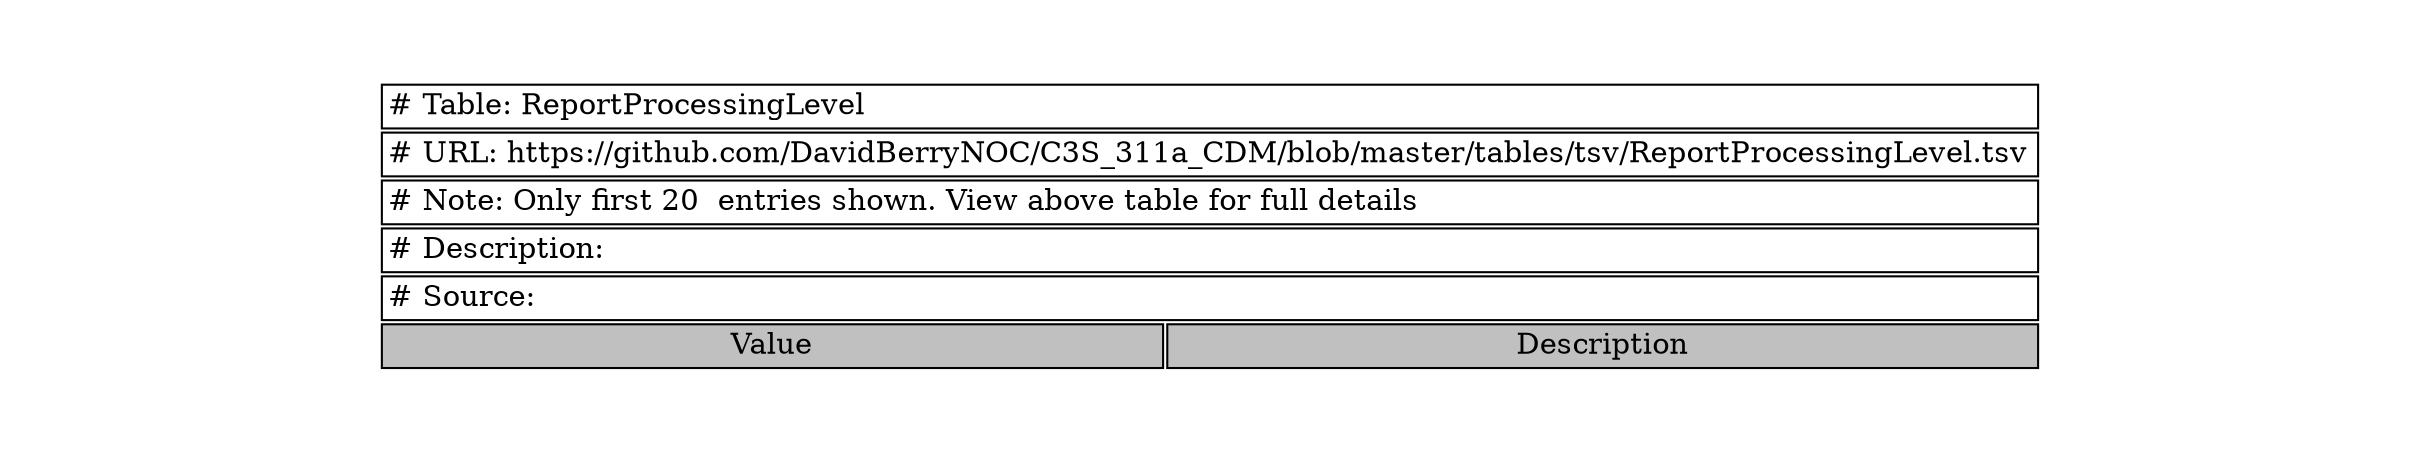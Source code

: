 digraph ReportProcessingLevel {
node [color=white]
ReportProcessingLevel [label=<<TABLE BORDER="0" CELLBORDER="1" CELLSPACING="2" COLOR="BLACK">
<TR><TD COLSPAN="2" ALIGN="left" PORT="head"># Table: ReportProcessingLevel</TD></TR>
<TR><TD COLSPAN="2" ALIGN="left"># URL: https://github.com/DavidBerryNOC/C3S_311a_CDM/blob/master/tables/tsv/ReportProcessingLevel.tsv</TD></TR>
<TR><TD COLSPAN="2" ALIGN="left"># Note: Only first 20  entries shown. View above table for full details</TD></TR>
<TR><TD ALIGN="left" COLSPAN="2"># Description: </TD></TR>
<TR><TD ALIGN="left" COLSPAN="2"># Source:</TD></TR>
<TR><TD BGCOLOR="GRAY">Value</TD><TD BGCOLOR="GRAY">Description</TD></TR>
</TABLE>>];
}
